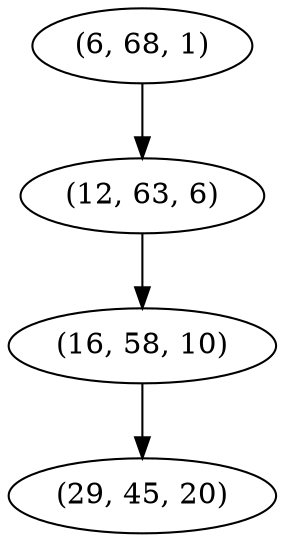 digraph tree {
    "(6, 68, 1)";
    "(12, 63, 6)";
    "(16, 58, 10)";
    "(29, 45, 20)";
    "(6, 68, 1)" -> "(12, 63, 6)";
    "(12, 63, 6)" -> "(16, 58, 10)";
    "(16, 58, 10)" -> "(29, 45, 20)";
}
